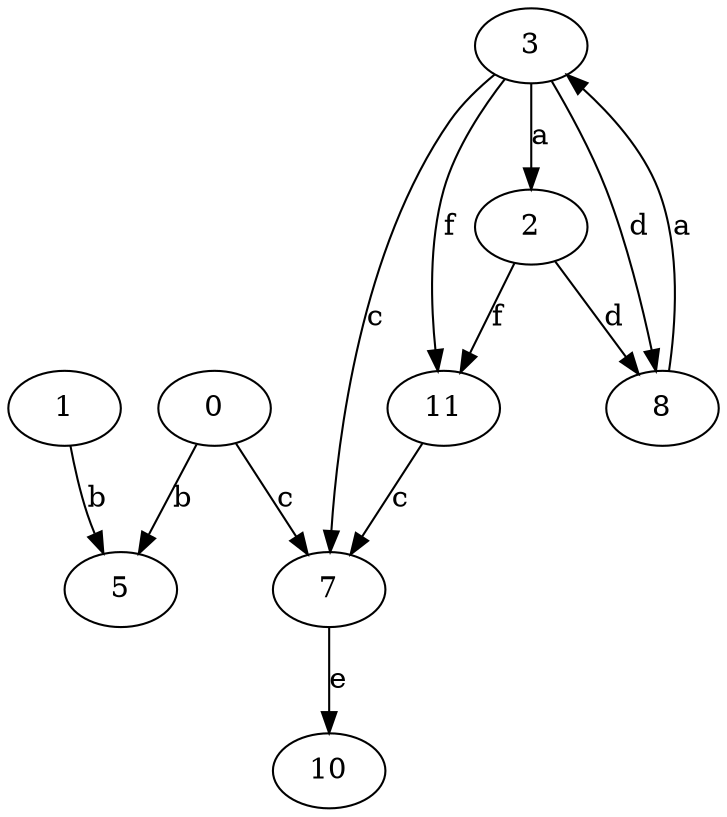 strict digraph  {
1;
2;
3;
5;
0;
7;
8;
10;
11;
1 -> 5  [label=b];
2 -> 8  [label=d];
2 -> 11  [label=f];
3 -> 2  [label=a];
3 -> 7  [label=c];
3 -> 8  [label=d];
3 -> 11  [label=f];
0 -> 5  [label=b];
0 -> 7  [label=c];
7 -> 10  [label=e];
8 -> 3  [label=a];
11 -> 7  [label=c];
}
